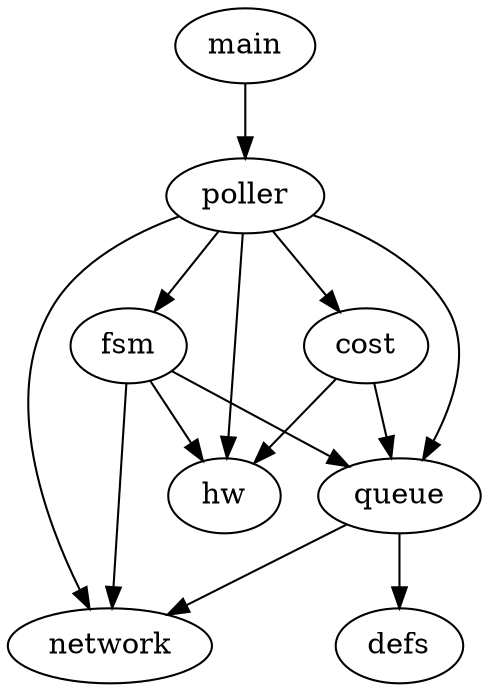 digraph G {
	main -> poller;
	poller -> hw;
	poller -> fsm;
	poller -> queue;
	poller -> network;
	poller -> cost;
	fsm -> hw;
	fsm -> queue;
	fsm -> network;
	queue -> defs;
	queue -> network;
	cost -> queue;
	cost -> hw;
}